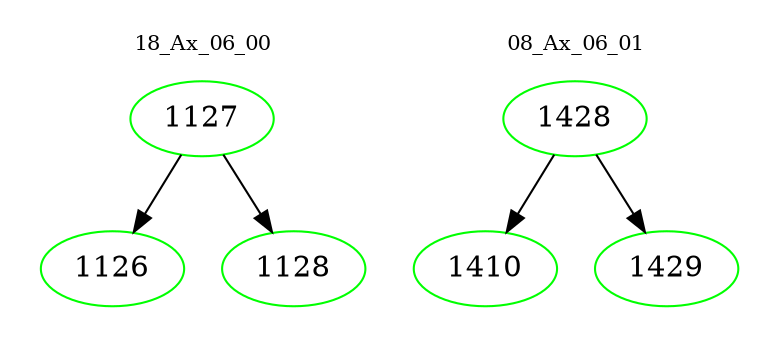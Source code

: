 digraph{
subgraph cluster_0 {
color = white
label = "18_Ax_06_00";
fontsize=10;
T0_1127 [label="1127", color="green"]
T0_1127 -> T0_1126 [color="black"]
T0_1126 [label="1126", color="green"]
T0_1127 -> T0_1128 [color="black"]
T0_1128 [label="1128", color="green"]
}
subgraph cluster_1 {
color = white
label = "08_Ax_06_01";
fontsize=10;
T1_1428 [label="1428", color="green"]
T1_1428 -> T1_1410 [color="black"]
T1_1410 [label="1410", color="green"]
T1_1428 -> T1_1429 [color="black"]
T1_1429 [label="1429", color="green"]
}
}
